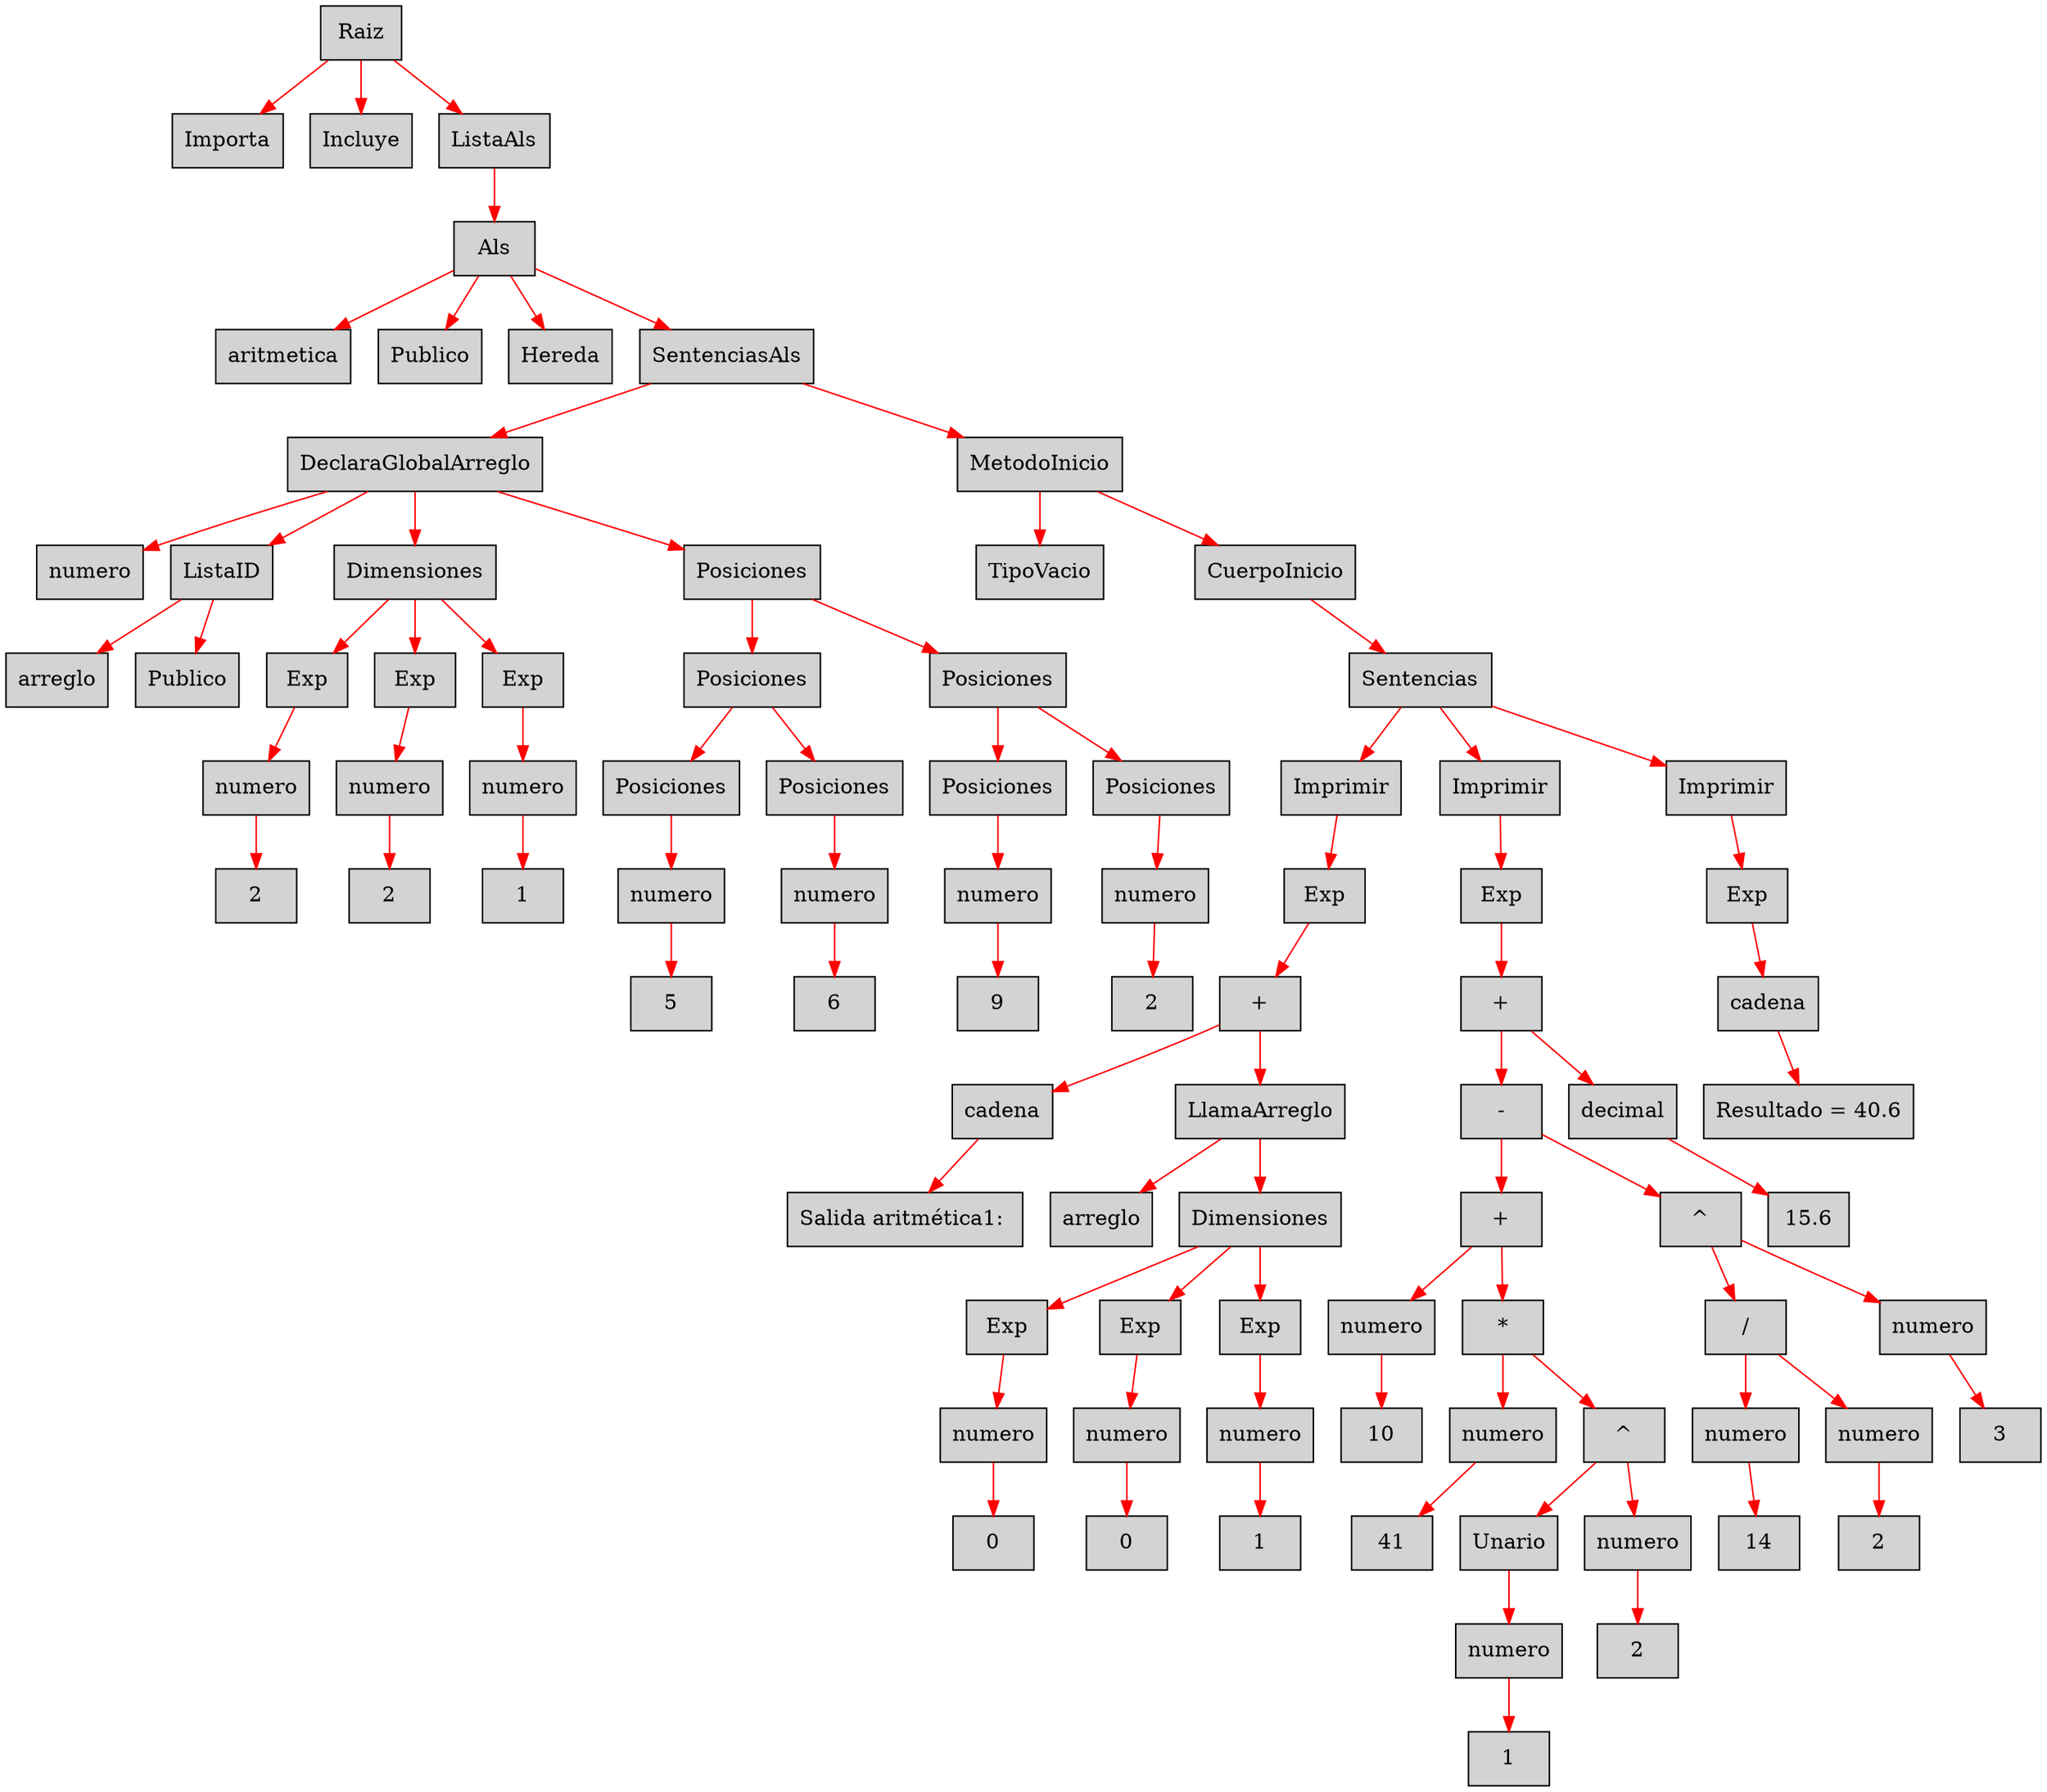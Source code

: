 digraph G {node[shape=box, style=filled]; edge[color=red]
node1033377575[label="Raiz"];
 node1033377575->node2045682870;node2045682870[label="Importa"];
 node1033377575->node114250530;node114250530[label="Incluye"];
 node1033377575->node1489055524;node1489055524[label="ListaAls"];
 node1489055524->node631061044;node631061044[label="Als"];
 node631061044->node702214437;node702214437[label="aritmetica"];
 node631061044->node1441849727;node1441849727[label="Publico"];
 node631061044->node77159658;node77159658[label="Hereda"];
 node631061044->node1218026199;node1218026199[label="SentenciasAls"];
 node1218026199->node909379896;node909379896[label="DeclaraGlobalArreglo"];
 node909379896->node1679682968;node1679682968[label="numero"];
 node909379896->node707625981;node707625981[label="ListaID"];
 node707625981->node778500941;node778500941[label="arreglo"];
 node707625981->node948787824;node948787824[label="Publico"];
 node909379896->node871825876;node871825876[label="Dimensiones"];
 node871825876->node1963155004;node1963155004[label="Exp"];
 node1963155004->node1814458178;node1814458178[label="numero"];
 node1814458178->node1042998892;node1042998892[label="2"];
 node871825876->node895007196;node895007196[label="Exp"];
 node895007196->node1514529781;node1514529781[label="numero"];
 node1514529781->node88525696;node88525696[label="2"];
 node871825876->node1815499970;node1815499970[label="Exp"];
 node1815499970->node483432129;node483432129[label="numero"];
 node483432129->node1778353381;node1778353381[label="1"];
 node909379896->node1523996817;node1523996817[label="Posiciones"];
 node1523996817->node77104973;node77104973[label="Posiciones"];
 node77104973->node476475265;node476475265[label="Posiciones"];
 node476475265->node153819204;node153819204[label="numero"];
 node153819204->node1641138976;node1641138976[label="5"];
 node77104973->node557025976;node557025976[label="Posiciones"];
 node557025976->node235336568;node235336568[label="numero"];
 node235336568->node1597907908;node1597907908[label="6"];
 node1523996817->node811170760;node811170760[label="Posiciones"];
 node811170760->node226644273;node226644273[label="Posiciones"];
 node226644273->node874966730;node874966730[label="numero"];
 node874966730->node438885257;node438885257[label="9"];
 node811170760->node1632924735;node1632924735[label="Posiciones"];
 node1632924735->node2126555901;node2126555901[label="numero"];
 node2126555901->node2098420561;node2098420561[label="2"];
 node1218026199->node557528041;node557528041[label="MetodoInicio"];
 node557528041->node1661755005;node1661755005[label="TipoVacio"];
 node557528041->node408979363;node408979363[label="CuerpoInicio"];
 node408979363->node2135854637;node2135854637[label="Sentencias"];
 node2135854637->node127032918;node127032918[label="Imprimir"];
 node127032918->node107747183;node107747183[label="Exp"];
 node107747183->node447600030;node447600030[label="+"];
 node447600030->node295247616;node295247616[label="cadena"];
 node295247616->node74220427;node74220427[label="Salida aritmética1: "];
 node447600030->node1658665734;node1658665734[label="LlamaArreglo"];
 node1658665734->node371725286;node371725286[label="arreglo"];
 node1658665734->node1326481212;node1326481212[label="Dimensiones"];
 node1326481212->node788581774;node788581774[label="Exp"];
 node788581774->node613340771;node613340771[label="numero"];
 node613340771->node1928283703;node1928283703[label="0"];
 node1326481212->node1045049033;node1045049033[label="Exp"];
 node1045049033->node395307059;node395307059[label="numero"];
 node395307059->node1172314479;node1172314479[label="0"];
 node1326481212->node1303785754;node1303785754[label="Exp"];
 node1303785754->node577073667;node577073667[label="numero"];
 node577073667->node1254344716;node1254344716[label="1"];
 node2135854637->node263031642;node263031642[label="Imprimir"];
 node263031642->node1945064788;node1945064788[label="Exp"];
 node1945064788->node2048115776;node2048115776[label="+"];
 node2048115776->node784654502;node784654502[label="-"];
 node784654502->node1297107327;node1297107327[label="+"];
 node1297107327->node1142747252;node1142747252[label="numero"];
 node1142747252->node550047091;node550047091[label="10"];
 node1297107327->node687933468;node687933468[label="*"];
 node687933468->node1725282290;node1725282290[label="numero"];
 node1725282290->node1172927500;node1172927500[label="41"];
 node687933468->node765680471;node765680471[label="^"];
 node765680471->node205780759;node205780759[label="Unario"];
 node205780759->node1206037322;node1206037322[label="numero"];
 node1206037322->node1227226798;node1227226798[label="1"];
 node765680471->node2120973630;node2120973630[label="numero"];
 node2120973630->node1828968107;node1828968107[label="2"];
 node784654502->node1072273594;node1072273594[label="^"];
 node1072273594->node1507836263;node1507836263[label="/"];
 node1507836263->node2096682479;node2096682479[label="numero"];
 node2096682479->node255713877;node255713877[label="14"];
 node1507836263->node2086831936;node2086831936[label="numero"];
 node2086831936->node1536271698;node1536271698[label="2"];
 node1072273594->node1635538018;node1635538018[label="numero"];
 node1635538018->node28519762;node28519762[label="3"];
 node2048115776->node1770255011;node1770255011[label="decimal"];
 node1770255011->node1072591348;node1072591348[label="15.6"];
 node2135854637->node1009974575;node1009974575[label="Imprimir"];
 node1009974575->node611552838;node611552838[label="Exp"];
 node611552838->node1377007233;node1377007233[label="cadena"];
 node1377007233->node515820774;node515820774[label="Resultado = 40.6"];

}
